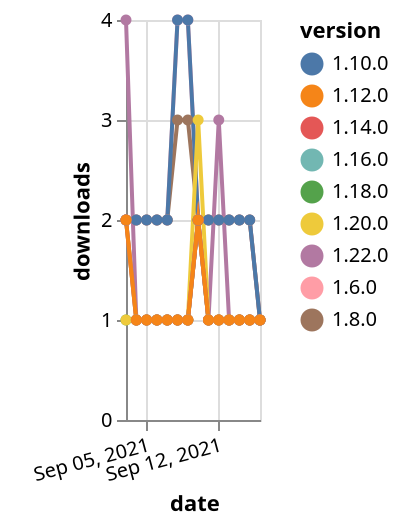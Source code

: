 {"$schema": "https://vega.github.io/schema/vega-lite/v5.json", "description": "A simple bar chart with embedded data.", "data": {"values": [{"date": "2021-09-03", "total": 3046, "delta": 2, "version": "1.6.0"}, {"date": "2021-09-04", "total": 3048, "delta": 2, "version": "1.6.0"}, {"date": "2021-09-05", "total": 3050, "delta": 2, "version": "1.6.0"}, {"date": "2021-09-06", "total": 3052, "delta": 2, "version": "1.6.0"}, {"date": "2021-09-07", "total": 3054, "delta": 2, "version": "1.6.0"}, {"date": "2021-09-08", "total": 3058, "delta": 4, "version": "1.6.0"}, {"date": "2021-09-09", "total": 3062, "delta": 4, "version": "1.6.0"}, {"date": "2021-09-10", "total": 3064, "delta": 2, "version": "1.6.0"}, {"date": "2021-09-11", "total": 3066, "delta": 2, "version": "1.6.0"}, {"date": "2021-09-12", "total": 3068, "delta": 2, "version": "1.6.0"}, {"date": "2021-09-13", "total": 3070, "delta": 2, "version": "1.6.0"}, {"date": "2021-09-14", "total": 3072, "delta": 2, "version": "1.6.0"}, {"date": "2021-09-15", "total": 3074, "delta": 2, "version": "1.6.0"}, {"date": "2021-09-16", "total": 3075, "delta": 1, "version": "1.6.0"}, {"date": "2021-09-03", "total": 169, "delta": 1, "version": "1.18.0"}, {"date": "2021-09-04", "total": 170, "delta": 1, "version": "1.18.0"}, {"date": "2021-09-05", "total": 171, "delta": 1, "version": "1.18.0"}, {"date": "2021-09-06", "total": 172, "delta": 1, "version": "1.18.0"}, {"date": "2021-09-07", "total": 173, "delta": 1, "version": "1.18.0"}, {"date": "2021-09-08", "total": 174, "delta": 1, "version": "1.18.0"}, {"date": "2021-09-09", "total": 175, "delta": 1, "version": "1.18.0"}, {"date": "2021-09-10", "total": 177, "delta": 2, "version": "1.18.0"}, {"date": "2021-09-11", "total": 178, "delta": 1, "version": "1.18.0"}, {"date": "2021-09-12", "total": 179, "delta": 1, "version": "1.18.0"}, {"date": "2021-09-13", "total": 180, "delta": 1, "version": "1.18.0"}, {"date": "2021-09-14", "total": 181, "delta": 1, "version": "1.18.0"}, {"date": "2021-09-15", "total": 182, "delta": 1, "version": "1.18.0"}, {"date": "2021-09-16", "total": 183, "delta": 1, "version": "1.18.0"}, {"date": "2021-09-03", "total": 130, "delta": 4, "version": "1.22.0"}, {"date": "2021-09-04", "total": 131, "delta": 1, "version": "1.22.0"}, {"date": "2021-09-05", "total": 132, "delta": 1, "version": "1.22.0"}, {"date": "2021-09-06", "total": 133, "delta": 1, "version": "1.22.0"}, {"date": "2021-09-07", "total": 134, "delta": 1, "version": "1.22.0"}, {"date": "2021-09-08", "total": 135, "delta": 1, "version": "1.22.0"}, {"date": "2021-09-09", "total": 136, "delta": 1, "version": "1.22.0"}, {"date": "2021-09-10", "total": 138, "delta": 2, "version": "1.22.0"}, {"date": "2021-09-11", "total": 139, "delta": 1, "version": "1.22.0"}, {"date": "2021-09-12", "total": 142, "delta": 3, "version": "1.22.0"}, {"date": "2021-09-13", "total": 143, "delta": 1, "version": "1.22.0"}, {"date": "2021-09-14", "total": 144, "delta": 1, "version": "1.22.0"}, {"date": "2021-09-15", "total": 145, "delta": 1, "version": "1.22.0"}, {"date": "2021-09-16", "total": 146, "delta": 1, "version": "1.22.0"}, {"date": "2021-09-03", "total": 2575, "delta": 2, "version": "1.8.0"}, {"date": "2021-09-04", "total": 2577, "delta": 2, "version": "1.8.0"}, {"date": "2021-09-05", "total": 2579, "delta": 2, "version": "1.8.0"}, {"date": "2021-09-06", "total": 2581, "delta": 2, "version": "1.8.0"}, {"date": "2021-09-07", "total": 2583, "delta": 2, "version": "1.8.0"}, {"date": "2021-09-08", "total": 2586, "delta": 3, "version": "1.8.0"}, {"date": "2021-09-09", "total": 2589, "delta": 3, "version": "1.8.0"}, {"date": "2021-09-10", "total": 2591, "delta": 2, "version": "1.8.0"}, {"date": "2021-09-11", "total": 2593, "delta": 2, "version": "1.8.0"}, {"date": "2021-09-12", "total": 2595, "delta": 2, "version": "1.8.0"}, {"date": "2021-09-13", "total": 2597, "delta": 2, "version": "1.8.0"}, {"date": "2021-09-14", "total": 2599, "delta": 2, "version": "1.8.0"}, {"date": "2021-09-15", "total": 2601, "delta": 2, "version": "1.8.0"}, {"date": "2021-09-16", "total": 2602, "delta": 1, "version": "1.8.0"}, {"date": "2021-09-03", "total": 2503, "delta": 2, "version": "1.10.0"}, {"date": "2021-09-04", "total": 2505, "delta": 2, "version": "1.10.0"}, {"date": "2021-09-05", "total": 2507, "delta": 2, "version": "1.10.0"}, {"date": "2021-09-06", "total": 2509, "delta": 2, "version": "1.10.0"}, {"date": "2021-09-07", "total": 2511, "delta": 2, "version": "1.10.0"}, {"date": "2021-09-08", "total": 2515, "delta": 4, "version": "1.10.0"}, {"date": "2021-09-09", "total": 2519, "delta": 4, "version": "1.10.0"}, {"date": "2021-09-10", "total": 2521, "delta": 2, "version": "1.10.0"}, {"date": "2021-09-11", "total": 2523, "delta": 2, "version": "1.10.0"}, {"date": "2021-09-12", "total": 2525, "delta": 2, "version": "1.10.0"}, {"date": "2021-09-13", "total": 2527, "delta": 2, "version": "1.10.0"}, {"date": "2021-09-14", "total": 2529, "delta": 2, "version": "1.10.0"}, {"date": "2021-09-15", "total": 2531, "delta": 2, "version": "1.10.0"}, {"date": "2021-09-16", "total": 2532, "delta": 1, "version": "1.10.0"}, {"date": "2021-09-03", "total": 209, "delta": 1, "version": "1.20.0"}, {"date": "2021-09-04", "total": 210, "delta": 1, "version": "1.20.0"}, {"date": "2021-09-05", "total": 211, "delta": 1, "version": "1.20.0"}, {"date": "2021-09-06", "total": 212, "delta": 1, "version": "1.20.0"}, {"date": "2021-09-07", "total": 213, "delta": 1, "version": "1.20.0"}, {"date": "2021-09-08", "total": 214, "delta": 1, "version": "1.20.0"}, {"date": "2021-09-09", "total": 215, "delta": 1, "version": "1.20.0"}, {"date": "2021-09-10", "total": 218, "delta": 3, "version": "1.20.0"}, {"date": "2021-09-11", "total": 219, "delta": 1, "version": "1.20.0"}, {"date": "2021-09-12", "total": 220, "delta": 1, "version": "1.20.0"}, {"date": "2021-09-13", "total": 221, "delta": 1, "version": "1.20.0"}, {"date": "2021-09-14", "total": 222, "delta": 1, "version": "1.20.0"}, {"date": "2021-09-15", "total": 223, "delta": 1, "version": "1.20.0"}, {"date": "2021-09-16", "total": 224, "delta": 1, "version": "1.20.0"}, {"date": "2021-09-03", "total": 199, "delta": 2, "version": "1.16.0"}, {"date": "2021-09-04", "total": 200, "delta": 1, "version": "1.16.0"}, {"date": "2021-09-05", "total": 201, "delta": 1, "version": "1.16.0"}, {"date": "2021-09-06", "total": 202, "delta": 1, "version": "1.16.0"}, {"date": "2021-09-07", "total": 203, "delta": 1, "version": "1.16.0"}, {"date": "2021-09-08", "total": 204, "delta": 1, "version": "1.16.0"}, {"date": "2021-09-09", "total": 205, "delta": 1, "version": "1.16.0"}, {"date": "2021-09-10", "total": 207, "delta": 2, "version": "1.16.0"}, {"date": "2021-09-11", "total": 208, "delta": 1, "version": "1.16.0"}, {"date": "2021-09-12", "total": 209, "delta": 1, "version": "1.16.0"}, {"date": "2021-09-13", "total": 210, "delta": 1, "version": "1.16.0"}, {"date": "2021-09-14", "total": 211, "delta": 1, "version": "1.16.0"}, {"date": "2021-09-15", "total": 212, "delta": 1, "version": "1.16.0"}, {"date": "2021-09-16", "total": 213, "delta": 1, "version": "1.16.0"}, {"date": "2021-09-03", "total": 203, "delta": 2, "version": "1.14.0"}, {"date": "2021-09-04", "total": 204, "delta": 1, "version": "1.14.0"}, {"date": "2021-09-05", "total": 205, "delta": 1, "version": "1.14.0"}, {"date": "2021-09-06", "total": 206, "delta": 1, "version": "1.14.0"}, {"date": "2021-09-07", "total": 207, "delta": 1, "version": "1.14.0"}, {"date": "2021-09-08", "total": 208, "delta": 1, "version": "1.14.0"}, {"date": "2021-09-09", "total": 209, "delta": 1, "version": "1.14.0"}, {"date": "2021-09-10", "total": 211, "delta": 2, "version": "1.14.0"}, {"date": "2021-09-11", "total": 212, "delta": 1, "version": "1.14.0"}, {"date": "2021-09-12", "total": 213, "delta": 1, "version": "1.14.0"}, {"date": "2021-09-13", "total": 214, "delta": 1, "version": "1.14.0"}, {"date": "2021-09-14", "total": 215, "delta": 1, "version": "1.14.0"}, {"date": "2021-09-15", "total": 216, "delta": 1, "version": "1.14.0"}, {"date": "2021-09-16", "total": 217, "delta": 1, "version": "1.14.0"}, {"date": "2021-09-03", "total": 259, "delta": 2, "version": "1.12.0"}, {"date": "2021-09-04", "total": 260, "delta": 1, "version": "1.12.0"}, {"date": "2021-09-05", "total": 261, "delta": 1, "version": "1.12.0"}, {"date": "2021-09-06", "total": 262, "delta": 1, "version": "1.12.0"}, {"date": "2021-09-07", "total": 263, "delta": 1, "version": "1.12.0"}, {"date": "2021-09-08", "total": 264, "delta": 1, "version": "1.12.0"}, {"date": "2021-09-09", "total": 265, "delta": 1, "version": "1.12.0"}, {"date": "2021-09-10", "total": 267, "delta": 2, "version": "1.12.0"}, {"date": "2021-09-11", "total": 268, "delta": 1, "version": "1.12.0"}, {"date": "2021-09-12", "total": 269, "delta": 1, "version": "1.12.0"}, {"date": "2021-09-13", "total": 270, "delta": 1, "version": "1.12.0"}, {"date": "2021-09-14", "total": 271, "delta": 1, "version": "1.12.0"}, {"date": "2021-09-15", "total": 272, "delta": 1, "version": "1.12.0"}, {"date": "2021-09-16", "total": 273, "delta": 1, "version": "1.12.0"}]}, "width": "container", "mark": {"type": "line", "point": {"filled": true}}, "encoding": {"x": {"field": "date", "type": "temporal", "timeUnit": "yearmonthdate", "title": "date", "axis": {"labelAngle": -15}}, "y": {"field": "delta", "type": "quantitative", "title": "downloads"}, "color": {"field": "version", "type": "nominal"}, "tooltip": {"field": "delta"}}}